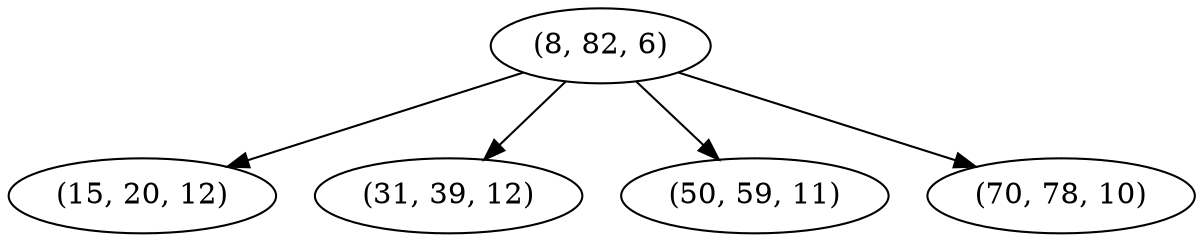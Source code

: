 digraph tree {
    "(8, 82, 6)";
    "(15, 20, 12)";
    "(31, 39, 12)";
    "(50, 59, 11)";
    "(70, 78, 10)";
    "(8, 82, 6)" -> "(15, 20, 12)";
    "(8, 82, 6)" -> "(31, 39, 12)";
    "(8, 82, 6)" -> "(50, 59, 11)";
    "(8, 82, 6)" -> "(70, 78, 10)";
}

